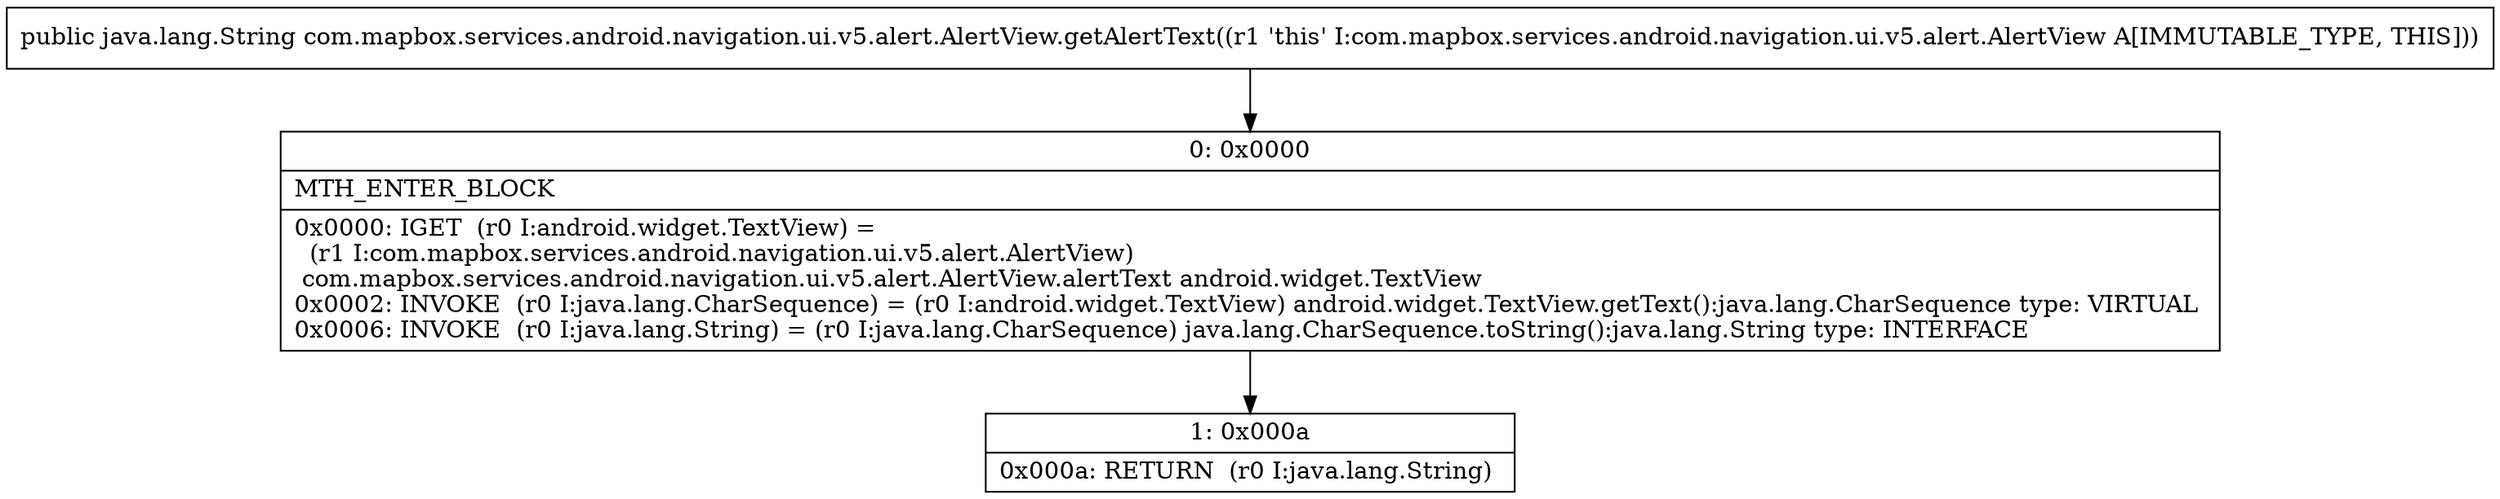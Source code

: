 digraph "CFG forcom.mapbox.services.android.navigation.ui.v5.alert.AlertView.getAlertText()Ljava\/lang\/String;" {
Node_0 [shape=record,label="{0\:\ 0x0000|MTH_ENTER_BLOCK\l|0x0000: IGET  (r0 I:android.widget.TextView) = \l  (r1 I:com.mapbox.services.android.navigation.ui.v5.alert.AlertView)\l com.mapbox.services.android.navigation.ui.v5.alert.AlertView.alertText android.widget.TextView \l0x0002: INVOKE  (r0 I:java.lang.CharSequence) = (r0 I:android.widget.TextView) android.widget.TextView.getText():java.lang.CharSequence type: VIRTUAL \l0x0006: INVOKE  (r0 I:java.lang.String) = (r0 I:java.lang.CharSequence) java.lang.CharSequence.toString():java.lang.String type: INTERFACE \l}"];
Node_1 [shape=record,label="{1\:\ 0x000a|0x000a: RETURN  (r0 I:java.lang.String) \l}"];
MethodNode[shape=record,label="{public java.lang.String com.mapbox.services.android.navigation.ui.v5.alert.AlertView.getAlertText((r1 'this' I:com.mapbox.services.android.navigation.ui.v5.alert.AlertView A[IMMUTABLE_TYPE, THIS])) }"];
MethodNode -> Node_0;
Node_0 -> Node_1;
}

